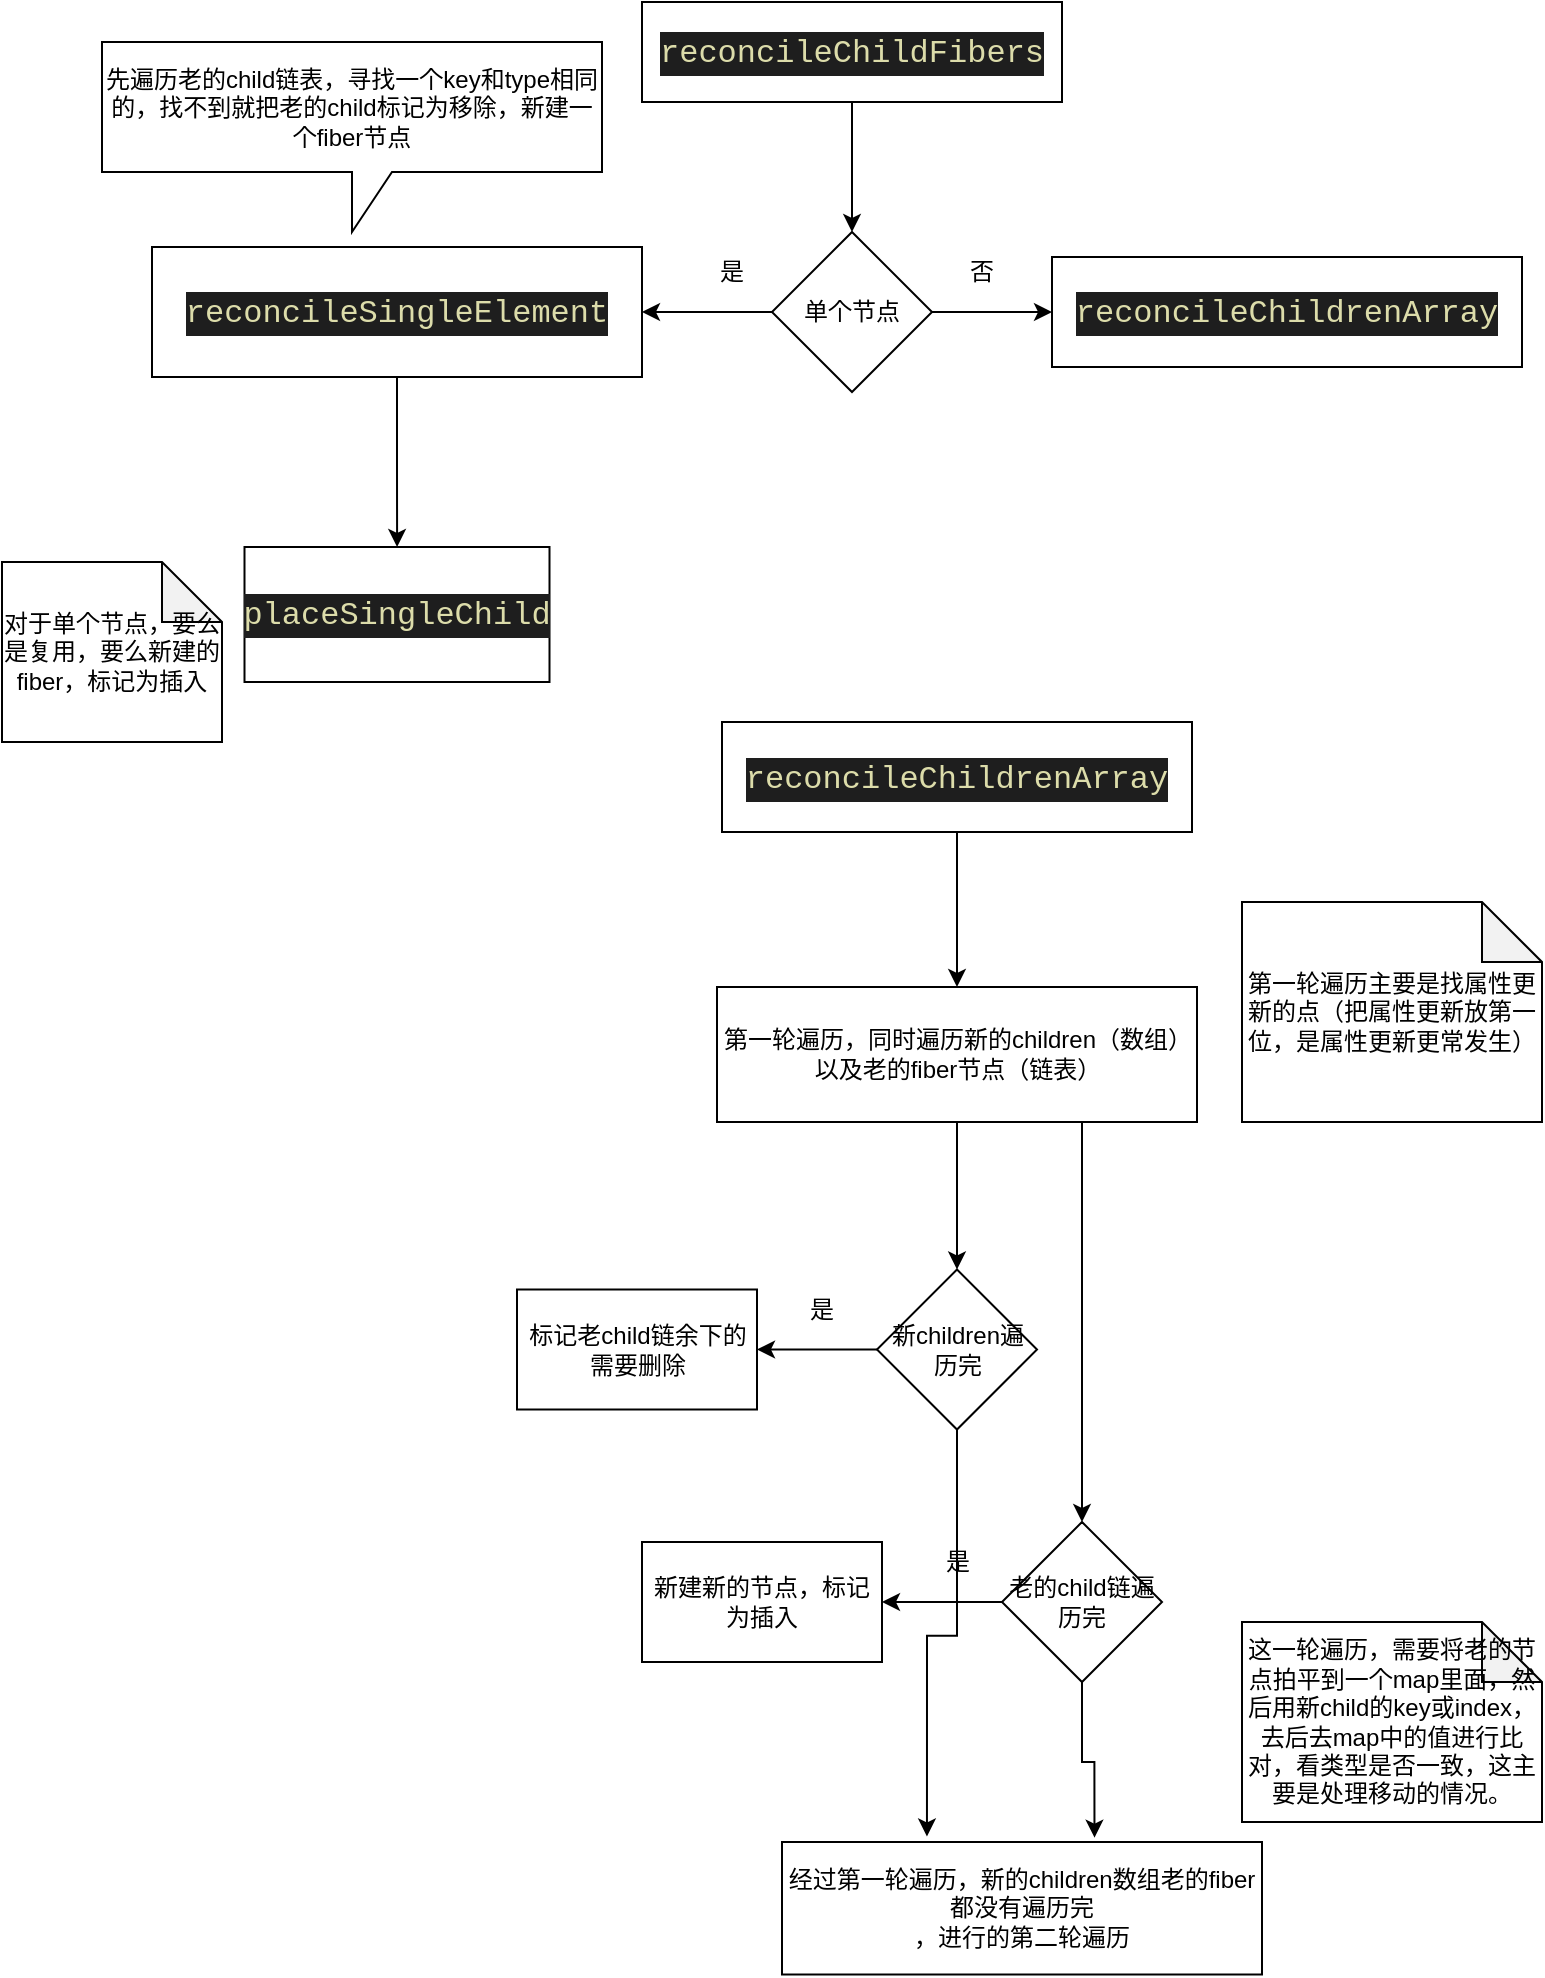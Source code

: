 <mxfile>
    <diagram id="skudITjsIzsgV_h1lpD9" name="Page-1">
        <mxGraphModel dx="607" dy="722" grid="1" gridSize="10" guides="1" tooltips="1" connect="1" arrows="1" fold="1" page="1" pageScale="1" pageWidth="827" pageHeight="1169" math="0" shadow="0">
            <root>
                <mxCell id="0"/>
                <mxCell id="1" parent="0"/>
                <mxCell id="4" value="" style="edgeStyle=orthogonalEdgeStyle;rounded=0;orthogonalLoop=1;jettySize=auto;html=1;" parent="1" source="2" target="3" edge="1">
                    <mxGeometry relative="1" as="geometry"/>
                </mxCell>
                <mxCell id="2" value="&lt;div style=&quot;color: rgb(212 , 212 , 212) ; background-color: rgb(30 , 30 , 30) ; font-family: &amp;#34;consolas&amp;#34; , &amp;#34;courier new&amp;#34; , monospace ; font-size: 16px ; line-height: 22px&quot;&gt;&lt;span style=&quot;color: #dcdcaa&quot;&gt;reconcileChildFibers&lt;/span&gt;&lt;/div&gt;" style="rounded=0;whiteSpace=wrap;html=1;" parent="1" vertex="1">
                    <mxGeometry x="360" y="40" width="210" height="50" as="geometry"/>
                </mxCell>
                <mxCell id="6" value="" style="edgeStyle=orthogonalEdgeStyle;rounded=0;orthogonalLoop=1;jettySize=auto;html=1;" parent="1" source="3" target="5" edge="1">
                    <mxGeometry relative="1" as="geometry"/>
                </mxCell>
                <mxCell id="8" value="" style="edgeStyle=orthogonalEdgeStyle;rounded=0;orthogonalLoop=1;jettySize=auto;html=1;" parent="1" source="3" target="7" edge="1">
                    <mxGeometry relative="1" as="geometry"/>
                </mxCell>
                <mxCell id="3" value="单个节点" style="rhombus;whiteSpace=wrap;html=1;rounded=0;" parent="1" vertex="1">
                    <mxGeometry x="425" y="155" width="80" height="80" as="geometry"/>
                </mxCell>
                <mxCell id="12" value="" style="edgeStyle=orthogonalEdgeStyle;rounded=0;orthogonalLoop=1;jettySize=auto;html=1;" parent="1" source="5" target="11" edge="1">
                    <mxGeometry relative="1" as="geometry"/>
                </mxCell>
                <mxCell id="5" value="&lt;div style=&quot;color: rgb(212 , 212 , 212) ; background-color: rgb(30 , 30 , 30) ; font-family: &amp;#34;consolas&amp;#34; , &amp;#34;courier new&amp;#34; , monospace ; font-size: 16px ; line-height: 22px&quot;&gt;&lt;span style=&quot;color: #dcdcaa&quot;&gt;reconcileSingleElement&lt;/span&gt;&lt;/div&gt;" style="whiteSpace=wrap;html=1;rounded=0;" parent="1" vertex="1">
                    <mxGeometry x="115" y="162.5" width="245" height="65" as="geometry"/>
                </mxCell>
                <mxCell id="7" value="&#10;&#10;&lt;div style=&quot;color: rgb(212, 212, 212); background-color: rgb(30, 30, 30); font-family: consolas, &amp;quot;courier new&amp;quot;, monospace; font-weight: normal; font-size: 16px; line-height: 22px;&quot;&gt;&lt;div&gt;&lt;span style=&quot;color: #dcdcaa&quot;&gt;reconcileChildrenArray&lt;/span&gt;&lt;/div&gt;&lt;/div&gt;&#10;&#10;" style="whiteSpace=wrap;html=1;rounded=0;" parent="1" vertex="1">
                    <mxGeometry x="565" y="167.5" width="235" height="55" as="geometry"/>
                </mxCell>
                <mxCell id="9" value="是" style="text;html=1;strokeColor=none;fillColor=none;align=center;verticalAlign=middle;whiteSpace=wrap;rounded=0;" parent="1" vertex="1">
                    <mxGeometry x="385" y="165" width="40" height="20" as="geometry"/>
                </mxCell>
                <mxCell id="10" value="否" style="text;html=1;strokeColor=none;fillColor=none;align=center;verticalAlign=middle;whiteSpace=wrap;rounded=0;" parent="1" vertex="1">
                    <mxGeometry x="510" y="165" width="40" height="20" as="geometry"/>
                </mxCell>
                <mxCell id="11" value="&lt;div style=&quot;color: rgb(212 , 212 , 212) ; background-color: rgb(30 , 30 , 30) ; font-family: &amp;#34;consolas&amp;#34; , &amp;#34;courier new&amp;#34; , monospace ; font-size: 16px ; line-height: 22px&quot;&gt;&lt;span style=&quot;color: #dcdcaa&quot;&gt;placeSingleChild&lt;/span&gt;&lt;/div&gt;" style="whiteSpace=wrap;html=1;rounded=0;" parent="1" vertex="1">
                    <mxGeometry x="161.25" y="312.5" width="152.5" height="67.5" as="geometry"/>
                </mxCell>
                <mxCell id="13" value="先遍历老的child链表，寻找一个key和type相同的，找不到就把老的child标记为移除，新建一个fiber节点" style="shape=callout;whiteSpace=wrap;html=1;perimeter=calloutPerimeter;" parent="1" vertex="1">
                    <mxGeometry x="90" y="60" width="250" height="95" as="geometry"/>
                </mxCell>
                <mxCell id="14" value="对于单个节点，要么是复用，要么新建的fiber，标记为插入" style="shape=note;whiteSpace=wrap;html=1;backgroundOutline=1;darkOpacity=0.05;" vertex="1" parent="1">
                    <mxGeometry x="40" y="320" width="110" height="90" as="geometry"/>
                </mxCell>
                <mxCell id="17" value="" style="edgeStyle=orthogonalEdgeStyle;rounded=0;orthogonalLoop=1;jettySize=auto;html=1;" edge="1" parent="1" source="15" target="16">
                    <mxGeometry relative="1" as="geometry"/>
                </mxCell>
                <mxCell id="15" value="&#10;&#10;&lt;div style=&quot;color: rgb(212, 212, 212); background-color: rgb(30, 30, 30); font-family: consolas, &amp;quot;courier new&amp;quot;, monospace; font-weight: normal; font-size: 16px; line-height: 22px;&quot;&gt;&lt;div&gt;&lt;span style=&quot;color: #dcdcaa&quot;&gt;reconcileChildrenArray&lt;/span&gt;&lt;/div&gt;&lt;/div&gt;&#10;&#10;" style="whiteSpace=wrap;html=1;rounded=0;" vertex="1" parent="1">
                    <mxGeometry x="400" y="400" width="235" height="55" as="geometry"/>
                </mxCell>
                <mxCell id="24" value="" style="edgeStyle=orthogonalEdgeStyle;rounded=0;orthogonalLoop=1;jettySize=auto;html=1;" edge="1" parent="1" source="16" target="23">
                    <mxGeometry relative="1" as="geometry"/>
                </mxCell>
                <mxCell id="16" value="第一轮遍历，同时遍历新的children（数组）以及老的fiber节点（链表）" style="whiteSpace=wrap;html=1;rounded=0;" vertex="1" parent="1">
                    <mxGeometry x="397.5" y="532.5" width="240" height="67.5" as="geometry"/>
                </mxCell>
                <mxCell id="18" value="第一轮遍历主要是找属性更新的点（把属性更新放第一位，是属性更新更常发生）" style="shape=note;whiteSpace=wrap;html=1;backgroundOutline=1;darkOpacity=0.05;" vertex="1" parent="1">
                    <mxGeometry x="660" y="490" width="150" height="110" as="geometry"/>
                </mxCell>
                <mxCell id="21" value="这一轮遍历，需要将老的节点拍平到一个map里面，然后用新child的key或index，去后去map中的值进行比对，看类型是否一致，这主要是处理移动的情况。" style="shape=note;whiteSpace=wrap;html=1;backgroundOutline=1;darkOpacity=0.05;" vertex="1" parent="1">
                    <mxGeometry x="660" y="850" width="150" height="100" as="geometry"/>
                </mxCell>
                <mxCell id="22" value="经过第一轮遍历，新的children数组老的fiber都没有遍历完&lt;span style=&quot;color: rgba(0 , 0 , 0 , 0) ; font-family: monospace ; font-size: 0px&quot;&gt;%3CmxGraphModel%3E%3Croot%3E%3CmxCell%20id%3D%220%22%2F%3E%3CmxCell%20id%3D%221%22%20parent%3D%220%22%2F%3E%3CmxCell%20id%3D%222%22%20value%3D%22%26%2310%3B%26%2310%3B%26lt%3Bdiv%20style%3D%26quot%3Bcolor%3A%20rgb(212%2C%20212%2C%20212)%3B%20background-color%3A%20rgb(30%2C%2030%2C%2030)%3B%20font-family%3A%20consolas%2C%20%26amp%3Bquot%3Bcourier%20new%26amp%3Bquot%3B%2C%20monospace%3B%20font-weight%3A%20normal%3B%20font-size%3A%2016px%3B%20line-height%3A%2022px%3B%26quot%3B%26gt%3B%26lt%3Bdiv%26gt%3B%26lt%3Bspan%20style%3D%26quot%3Bcolor%3A%20%23dcdcaa%26quot%3B%26gt%3BreconcileChildrenArray%26lt%3B%2Fspan%26gt%3B%26lt%3B%2Fdiv%26gt%3B%26lt%3B%2Fdiv%26gt%3B%26%2310%3B%26%2310%3B%22%20style%3D%22whiteSpace%3Dwrap%3Bhtml%3D1%3Brounded%3D0%3B%22%20vertex%3D%221%22%20parent%3D%221%22%3E%3CmxGeometry%20x%3D%22565%22%20y%3D%22167.5%22%20width%3D%22235%22%20height%3D%2255%22%20as%3D%22geometry%22%2F%3E%3C%2FmxCell%3E%3C%2Froot%3E%3C%2FmxGraphModel%3E&lt;/span&gt;&lt;br&gt;，进行的第二轮遍历&lt;span style=&quot;color: rgba(0 , 0 , 0 , 0) ; font-family: monospace ; font-size: 0px&quot;&gt;%3CmxGraphModel%3E%3Croot%3E%3CmxCell%20id%3D%220%22%2F%3E%3CmxCell%20id%3D%221%22%20parent%3D%220%22%2F%3E%3CmxCell%20id%3D%222%22%20value%3D%22%26%2310%3B%26%2310%3B%26lt%3Bdiv%20style%3D%26quot%3Bcolor%3A%20rgb(212%2C%20212%2C%20212)%3B%20background-color%3A%20rgb(30%2C%2030%2C%2030)%3B%20font-family%3A%20consolas%2C%20%26amp%3Bquot%3Bcourier%20new%26amp%3Bquot%3B%2C%20monospace%3B%20font-weight%3A%20normal%3B%20font-size%3A%2016px%3B%20line-height%3A%2022px%3B%26quot%3B%26gt%3B%26lt%3Bdiv%26gt%3B%26lt%3Bspan%20style%3D%26quot%3Bcolor%3A%20%23dcdcaa%26quot%3B%26gt%3BreconcileChildrenArray%26lt%3B%2Fspan%26gt%3B%26lt%3B%2Fdiv%26gt%3B%26lt%3B%2Fdiv%26gt%3B%26%2310%3B%26%2310%3B%22%20style%3D%22whiteSpace%3Dwrap%3Bhtml%3D1%3Brounded%3D0%3B%22%20vertex%3D%221%22%20parent%3D%221%22%3E%3CmxGeometry%20x%3D%22565%22%20y%3D%22167.5%22%20width%3D%22235%22%20height%3D%2255%22%20as%3D%22geometry%22%2F%3E%3C%2FmxCell%3E%3C%2Froot%3E%3C%2FmxGraphModel%3E&lt;/span&gt;" style="whiteSpace=wrap;html=1;rounded=0;" vertex="1" parent="1">
                    <mxGeometry x="430" y="960" width="240" height="66.25" as="geometry"/>
                </mxCell>
                <mxCell id="28" value="" style="edgeStyle=orthogonalEdgeStyle;rounded=0;orthogonalLoop=1;jettySize=auto;html=1;" edge="1" parent="1" source="23" target="27">
                    <mxGeometry relative="1" as="geometry"/>
                </mxCell>
                <mxCell id="38" value="" style="edgeStyle=orthogonalEdgeStyle;rounded=0;orthogonalLoop=1;jettySize=auto;html=1;entryX=0.302;entryY=-0.042;entryDx=0;entryDy=0;entryPerimeter=0;" edge="1" parent="1" source="23" target="22">
                    <mxGeometry relative="1" as="geometry">
                        <mxPoint x="518" y="970" as="targetPoint"/>
                    </mxGeometry>
                </mxCell>
                <mxCell id="23" value="新children遍历完" style="rhombus;whiteSpace=wrap;html=1;rounded=0;" vertex="1" parent="1">
                    <mxGeometry x="477.5" y="673.75" width="80" height="80" as="geometry"/>
                </mxCell>
                <mxCell id="27" value="标记老child链余下的需要删除" style="whiteSpace=wrap;html=1;rounded=0;" vertex="1" parent="1">
                    <mxGeometry x="297.5" y="683.75" width="120" height="60" as="geometry"/>
                </mxCell>
                <mxCell id="29" value="是" style="text;html=1;strokeColor=none;fillColor=none;align=center;verticalAlign=middle;whiteSpace=wrap;rounded=0;" vertex="1" parent="1">
                    <mxGeometry x="430" y="684" width="40" height="20" as="geometry"/>
                </mxCell>
                <mxCell id="33" value="" style="edgeStyle=orthogonalEdgeStyle;rounded=0;orthogonalLoop=1;jettySize=auto;html=1;" edge="1" parent="1">
                    <mxGeometry relative="1" as="geometry">
                        <mxPoint x="580" y="600" as="sourcePoint"/>
                        <mxPoint x="580" y="800" as="targetPoint"/>
                    </mxGeometry>
                </mxCell>
                <mxCell id="36" value="" style="edgeStyle=orthogonalEdgeStyle;rounded=0;orthogonalLoop=1;jettySize=auto;html=1;" edge="1" parent="1" source="34" target="35">
                    <mxGeometry relative="1" as="geometry"/>
                </mxCell>
                <mxCell id="39" style="edgeStyle=orthogonalEdgeStyle;rounded=0;orthogonalLoop=1;jettySize=auto;html=1;exitX=0.5;exitY=1;exitDx=0;exitDy=0;entryX=0.651;entryY=-0.033;entryDx=0;entryDy=0;entryPerimeter=0;" edge="1" parent="1" source="34" target="22">
                    <mxGeometry relative="1" as="geometry">
                        <mxPoint x="580" y="970" as="targetPoint"/>
                    </mxGeometry>
                </mxCell>
                <mxCell id="34" value="老的child链遍历完" style="rhombus;whiteSpace=wrap;html=1;rounded=0;" vertex="1" parent="1">
                    <mxGeometry x="540" y="800" width="80" height="80" as="geometry"/>
                </mxCell>
                <mxCell id="35" value="新建新的节点，标记为插入" style="whiteSpace=wrap;html=1;rounded=0;" vertex="1" parent="1">
                    <mxGeometry x="360" y="810" width="120" height="60" as="geometry"/>
                </mxCell>
                <mxCell id="37" value="是" style="text;html=1;strokeColor=none;fillColor=none;align=center;verticalAlign=middle;whiteSpace=wrap;rounded=0;" vertex="1" parent="1">
                    <mxGeometry x="498" y="810" width="40" height="20" as="geometry"/>
                </mxCell>
            </root>
        </mxGraphModel>
    </diagram>
</mxfile>